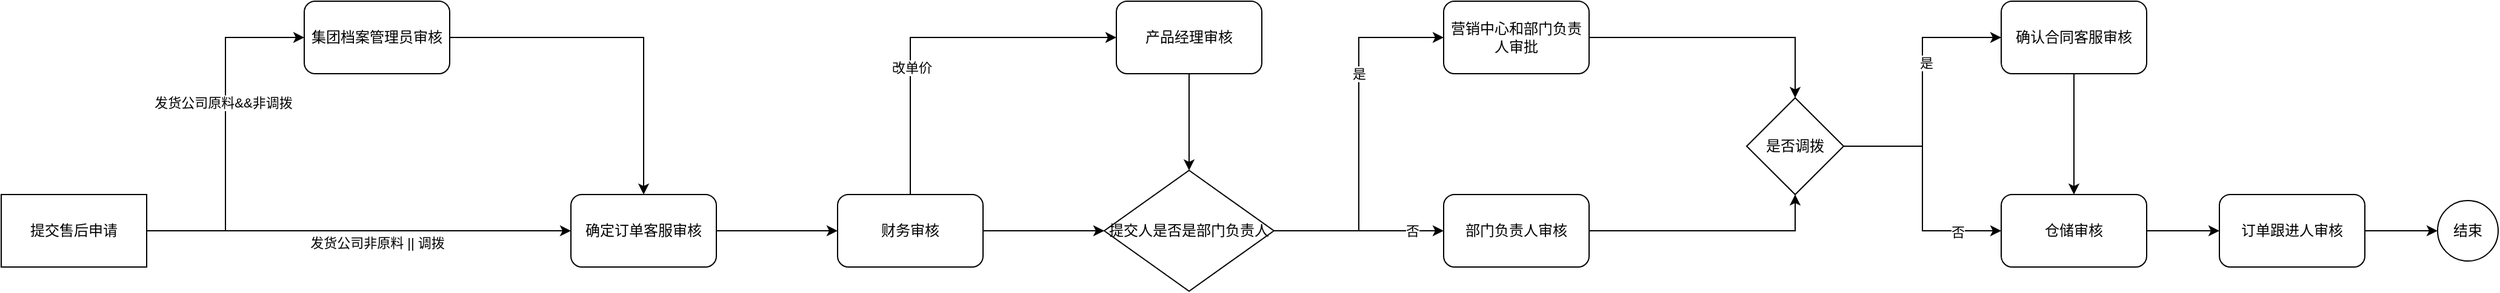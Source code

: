 <mxfile version="24.7.8">
  <diagram name="第 1 页" id="rSSmVDHVZMlHkxpgGuqY">
    <mxGraphModel dx="1434" dy="764" grid="1" gridSize="10" guides="1" tooltips="1" connect="1" arrows="1" fold="1" page="1" pageScale="1" pageWidth="827" pageHeight="1169" math="0" shadow="0">
      <root>
        <mxCell id="0" />
        <mxCell id="1" parent="0" />
        <mxCell id="hndbLVAVZ7vsD4T0p2dD-4" style="edgeStyle=orthogonalEdgeStyle;rounded=0;orthogonalLoop=1;jettySize=auto;html=1;entryX=0;entryY=0.5;entryDx=0;entryDy=0;" edge="1" parent="1" source="hndbLVAVZ7vsD4T0p2dD-1" target="hndbLVAVZ7vsD4T0p2dD-3">
          <mxGeometry relative="1" as="geometry" />
        </mxCell>
        <mxCell id="hndbLVAVZ7vsD4T0p2dD-7" value="发货公司原料&amp;amp;&amp;amp;非调拨" style="edgeLabel;html=1;align=center;verticalAlign=middle;resizable=0;points=[];" vertex="1" connectable="0" parent="hndbLVAVZ7vsD4T0p2dD-4">
          <mxGeometry x="0.179" y="2" relative="1" as="geometry">
            <mxPoint as="offset" />
          </mxGeometry>
        </mxCell>
        <mxCell id="hndbLVAVZ7vsD4T0p2dD-5" style="edgeStyle=orthogonalEdgeStyle;rounded=0;orthogonalLoop=1;jettySize=auto;html=1;" edge="1" parent="1" source="hndbLVAVZ7vsD4T0p2dD-1" target="hndbLVAVZ7vsD4T0p2dD-2">
          <mxGeometry relative="1" as="geometry" />
        </mxCell>
        <mxCell id="hndbLVAVZ7vsD4T0p2dD-8" value="发货公司非原料 || 调拨" style="edgeLabel;html=1;align=center;verticalAlign=middle;resizable=0;points=[];" vertex="1" connectable="0" parent="hndbLVAVZ7vsD4T0p2dD-5">
          <mxGeometry x="0.114" relative="1" as="geometry">
            <mxPoint x="-5" y="10" as="offset" />
          </mxGeometry>
        </mxCell>
        <mxCell id="hndbLVAVZ7vsD4T0p2dD-1" value="提交售后申请" style="rounded=0;whiteSpace=wrap;html=1;" vertex="1" parent="1">
          <mxGeometry x="90" y="330" width="120" height="60" as="geometry" />
        </mxCell>
        <mxCell id="hndbLVAVZ7vsD4T0p2dD-10" value="" style="edgeStyle=orthogonalEdgeStyle;rounded=0;orthogonalLoop=1;jettySize=auto;html=1;" edge="1" parent="1" source="hndbLVAVZ7vsD4T0p2dD-2" target="hndbLVAVZ7vsD4T0p2dD-9">
          <mxGeometry relative="1" as="geometry" />
        </mxCell>
        <mxCell id="hndbLVAVZ7vsD4T0p2dD-2" value="确定订单客服审核" style="rounded=1;whiteSpace=wrap;html=1;" vertex="1" parent="1">
          <mxGeometry x="560" y="330" width="120" height="60" as="geometry" />
        </mxCell>
        <mxCell id="hndbLVAVZ7vsD4T0p2dD-6" style="edgeStyle=orthogonalEdgeStyle;rounded=0;orthogonalLoop=1;jettySize=auto;html=1;entryX=0.5;entryY=0;entryDx=0;entryDy=0;" edge="1" parent="1" source="hndbLVAVZ7vsD4T0p2dD-3" target="hndbLVAVZ7vsD4T0p2dD-2">
          <mxGeometry relative="1" as="geometry" />
        </mxCell>
        <mxCell id="hndbLVAVZ7vsD4T0p2dD-3" value="集团档案管理员审核" style="rounded=1;whiteSpace=wrap;html=1;" vertex="1" parent="1">
          <mxGeometry x="340" y="170" width="120" height="60" as="geometry" />
        </mxCell>
        <mxCell id="hndbLVAVZ7vsD4T0p2dD-15" style="edgeStyle=orthogonalEdgeStyle;rounded=0;orthogonalLoop=1;jettySize=auto;html=1;exitX=0.5;exitY=0;exitDx=0;exitDy=0;entryX=0;entryY=0.5;entryDx=0;entryDy=0;" edge="1" parent="1" source="hndbLVAVZ7vsD4T0p2dD-9" target="hndbLVAVZ7vsD4T0p2dD-11">
          <mxGeometry relative="1" as="geometry" />
        </mxCell>
        <mxCell id="hndbLVAVZ7vsD4T0p2dD-16" value="改单价" style="edgeLabel;html=1;align=center;verticalAlign=middle;resizable=0;points=[];" vertex="1" connectable="0" parent="hndbLVAVZ7vsD4T0p2dD-15">
          <mxGeometry x="-0.296" y="-1" relative="1" as="geometry">
            <mxPoint as="offset" />
          </mxGeometry>
        </mxCell>
        <mxCell id="hndbLVAVZ7vsD4T0p2dD-18" style="edgeStyle=orthogonalEdgeStyle;rounded=0;orthogonalLoop=1;jettySize=auto;html=1;" edge="1" parent="1" source="hndbLVAVZ7vsD4T0p2dD-9">
          <mxGeometry relative="1" as="geometry">
            <mxPoint x="1000" y="360" as="targetPoint" />
          </mxGeometry>
        </mxCell>
        <mxCell id="hndbLVAVZ7vsD4T0p2dD-9" value="财务审核" style="rounded=1;whiteSpace=wrap;html=1;" vertex="1" parent="1">
          <mxGeometry x="780" y="330" width="120" height="60" as="geometry" />
        </mxCell>
        <mxCell id="hndbLVAVZ7vsD4T0p2dD-19" value="" style="edgeStyle=orthogonalEdgeStyle;rounded=0;orthogonalLoop=1;jettySize=auto;html=1;" edge="1" parent="1" source="hndbLVAVZ7vsD4T0p2dD-11" target="hndbLVAVZ7vsD4T0p2dD-17">
          <mxGeometry relative="1" as="geometry" />
        </mxCell>
        <mxCell id="hndbLVAVZ7vsD4T0p2dD-11" value="产品经理审核" style="rounded=1;whiteSpace=wrap;html=1;" vertex="1" parent="1">
          <mxGeometry x="1010" y="170" width="120" height="60" as="geometry" />
        </mxCell>
        <mxCell id="hndbLVAVZ7vsD4T0p2dD-24" style="edgeStyle=orthogonalEdgeStyle;rounded=0;orthogonalLoop=1;jettySize=auto;html=1;entryX=0;entryY=0.5;entryDx=0;entryDy=0;" edge="1" parent="1" source="hndbLVAVZ7vsD4T0p2dD-17" target="hndbLVAVZ7vsD4T0p2dD-22">
          <mxGeometry relative="1" as="geometry" />
        </mxCell>
        <mxCell id="hndbLVAVZ7vsD4T0p2dD-26" value="是" style="edgeLabel;html=1;align=center;verticalAlign=middle;resizable=0;points=[];" vertex="1" connectable="0" parent="hndbLVAVZ7vsD4T0p2dD-24">
          <mxGeometry x="0.333" relative="1" as="geometry">
            <mxPoint as="offset" />
          </mxGeometry>
        </mxCell>
        <mxCell id="hndbLVAVZ7vsD4T0p2dD-25" style="edgeStyle=orthogonalEdgeStyle;rounded=0;orthogonalLoop=1;jettySize=auto;html=1;entryX=0;entryY=0.5;entryDx=0;entryDy=0;" edge="1" parent="1" source="hndbLVAVZ7vsD4T0p2dD-17" target="hndbLVAVZ7vsD4T0p2dD-23">
          <mxGeometry relative="1" as="geometry" />
        </mxCell>
        <mxCell id="hndbLVAVZ7vsD4T0p2dD-27" value="否" style="edgeLabel;html=1;align=center;verticalAlign=middle;resizable=0;points=[];" vertex="1" connectable="0" parent="hndbLVAVZ7vsD4T0p2dD-25">
          <mxGeometry x="0.631" relative="1" as="geometry">
            <mxPoint as="offset" />
          </mxGeometry>
        </mxCell>
        <mxCell id="hndbLVAVZ7vsD4T0p2dD-17" value="提交人是否是部门负责人" style="rhombus;whiteSpace=wrap;html=1;" vertex="1" parent="1">
          <mxGeometry x="1000" y="310" width="140" height="100" as="geometry" />
        </mxCell>
        <mxCell id="hndbLVAVZ7vsD4T0p2dD-32" style="edgeStyle=orthogonalEdgeStyle;rounded=0;orthogonalLoop=1;jettySize=auto;html=1;entryX=0.5;entryY=0;entryDx=0;entryDy=0;" edge="1" parent="1" source="hndbLVAVZ7vsD4T0p2dD-22" target="hndbLVAVZ7vsD4T0p2dD-29">
          <mxGeometry relative="1" as="geometry" />
        </mxCell>
        <mxCell id="hndbLVAVZ7vsD4T0p2dD-22" value="营销中心和部门负责人审批" style="rounded=1;whiteSpace=wrap;html=1;" vertex="1" parent="1">
          <mxGeometry x="1280" y="170" width="120" height="60" as="geometry" />
        </mxCell>
        <mxCell id="hndbLVAVZ7vsD4T0p2dD-31" style="edgeStyle=orthogonalEdgeStyle;rounded=0;orthogonalLoop=1;jettySize=auto;html=1;entryX=0.5;entryY=1;entryDx=0;entryDy=0;" edge="1" parent="1" source="hndbLVAVZ7vsD4T0p2dD-23" target="hndbLVAVZ7vsD4T0p2dD-29">
          <mxGeometry relative="1" as="geometry" />
        </mxCell>
        <mxCell id="hndbLVAVZ7vsD4T0p2dD-23" value="部门负责人审核" style="rounded=1;whiteSpace=wrap;html=1;" vertex="1" parent="1">
          <mxGeometry x="1280" y="330" width="120" height="60" as="geometry" />
        </mxCell>
        <mxCell id="hndbLVAVZ7vsD4T0p2dD-34" style="edgeStyle=orthogonalEdgeStyle;rounded=0;orthogonalLoop=1;jettySize=auto;html=1;entryX=0;entryY=0.5;entryDx=0;entryDy=0;" edge="1" parent="1" source="hndbLVAVZ7vsD4T0p2dD-29" target="hndbLVAVZ7vsD4T0p2dD-33">
          <mxGeometry relative="1" as="geometry" />
        </mxCell>
        <mxCell id="hndbLVAVZ7vsD4T0p2dD-35" value="是" style="edgeLabel;html=1;align=center;verticalAlign=middle;resizable=0;points=[];" vertex="1" connectable="0" parent="hndbLVAVZ7vsD4T0p2dD-34">
          <mxGeometry x="0.218" y="-3" relative="1" as="geometry">
            <mxPoint as="offset" />
          </mxGeometry>
        </mxCell>
        <mxCell id="hndbLVAVZ7vsD4T0p2dD-37" style="edgeStyle=orthogonalEdgeStyle;rounded=0;orthogonalLoop=1;jettySize=auto;html=1;" edge="1" parent="1" source="hndbLVAVZ7vsD4T0p2dD-29" target="hndbLVAVZ7vsD4T0p2dD-36">
          <mxGeometry relative="1" as="geometry" />
        </mxCell>
        <mxCell id="hndbLVAVZ7vsD4T0p2dD-38" value="否" style="edgeLabel;html=1;align=center;verticalAlign=middle;resizable=0;points=[];" vertex="1" connectable="0" parent="hndbLVAVZ7vsD4T0p2dD-37">
          <mxGeometry x="0.64" y="-1" relative="1" as="geometry">
            <mxPoint as="offset" />
          </mxGeometry>
        </mxCell>
        <mxCell id="hndbLVAVZ7vsD4T0p2dD-29" value="是否调拨" style="rhombus;whiteSpace=wrap;html=1;" vertex="1" parent="1">
          <mxGeometry x="1530" y="250" width="80" height="80" as="geometry" />
        </mxCell>
        <mxCell id="hndbLVAVZ7vsD4T0p2dD-39" style="edgeStyle=orthogonalEdgeStyle;rounded=0;orthogonalLoop=1;jettySize=auto;html=1;" edge="1" parent="1" source="hndbLVAVZ7vsD4T0p2dD-33" target="hndbLVAVZ7vsD4T0p2dD-36">
          <mxGeometry relative="1" as="geometry" />
        </mxCell>
        <mxCell id="hndbLVAVZ7vsD4T0p2dD-33" value="确认合同客服审核" style="rounded=1;whiteSpace=wrap;html=1;" vertex="1" parent="1">
          <mxGeometry x="1740" y="170" width="120" height="60" as="geometry" />
        </mxCell>
        <mxCell id="hndbLVAVZ7vsD4T0p2dD-41" value="" style="edgeStyle=orthogonalEdgeStyle;rounded=0;orthogonalLoop=1;jettySize=auto;html=1;" edge="1" parent="1" source="hndbLVAVZ7vsD4T0p2dD-36" target="hndbLVAVZ7vsD4T0p2dD-40">
          <mxGeometry relative="1" as="geometry" />
        </mxCell>
        <mxCell id="hndbLVAVZ7vsD4T0p2dD-36" value="仓储审核" style="rounded=1;whiteSpace=wrap;html=1;" vertex="1" parent="1">
          <mxGeometry x="1740" y="330" width="120" height="60" as="geometry" />
        </mxCell>
        <mxCell id="hndbLVAVZ7vsD4T0p2dD-43" value="" style="edgeStyle=orthogonalEdgeStyle;rounded=0;orthogonalLoop=1;jettySize=auto;html=1;" edge="1" parent="1" source="hndbLVAVZ7vsD4T0p2dD-40" target="hndbLVAVZ7vsD4T0p2dD-42">
          <mxGeometry relative="1" as="geometry" />
        </mxCell>
        <mxCell id="hndbLVAVZ7vsD4T0p2dD-40" value="订单跟进人审核" style="rounded=1;whiteSpace=wrap;html=1;" vertex="1" parent="1">
          <mxGeometry x="1920" y="330" width="120" height="60" as="geometry" />
        </mxCell>
        <mxCell id="hndbLVAVZ7vsD4T0p2dD-42" value="结束" style="ellipse;whiteSpace=wrap;html=1;aspect=fixed;" vertex="1" parent="1">
          <mxGeometry x="2100" y="335" width="50" height="50" as="geometry" />
        </mxCell>
      </root>
    </mxGraphModel>
  </diagram>
</mxfile>
